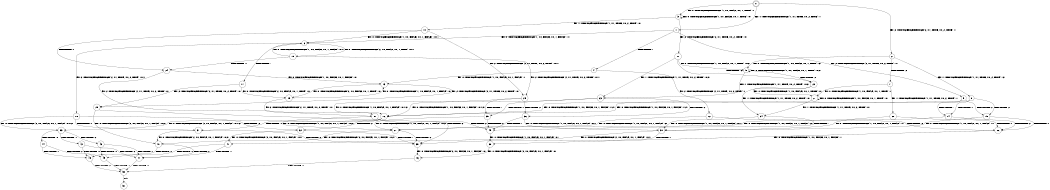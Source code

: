 digraph BCG {
size = "7, 10.5";
center = TRUE;
node [shape = circle];
0 [peripheries = 2];
0 -> 1 [label = "EX !1 !ATOMIC_EXCH_BRANCH (1, +1, TRUE, +0, 2, TRUE) !::"];
0 -> 2 [label = "EX !2 !ATOMIC_EXCH_BRANCH (2, +1, TRUE, +0, 2, TRUE) !::"];
0 -> 3 [label = "EX !0 !ATOMIC_EXCH_BRANCH (1, +0, FALSE, +0, 1, TRUE) !::"];
1 -> 4 [label = "TERMINATE !1"];
1 -> 5 [label = "EX !2 !ATOMIC_EXCH_BRANCH (2, +1, TRUE, +0, 2, TRUE) !:1:"];
1 -> 6 [label = "EX !0 !ATOMIC_EXCH_BRANCH (1, +0, FALSE, +0, 1, FALSE) !:1:"];
2 -> 7 [label = "TERMINATE !2"];
2 -> 8 [label = "EX !1 !ATOMIC_EXCH_BRANCH (1, +1, TRUE, +0, 2, TRUE) !:2:"];
2 -> 9 [label = "EX !0 !ATOMIC_EXCH_BRANCH (1, +0, FALSE, +0, 1, TRUE) !:2:"];
3 -> 10 [label = "EX !1 !ATOMIC_EXCH_BRANCH (1, +1, TRUE, +0, 2, TRUE) !:0:"];
3 -> 11 [label = "EX !2 !ATOMIC_EXCH_BRANCH (2, +1, TRUE, +0, 2, TRUE) !:0:"];
3 -> 3 [label = "EX !0 !ATOMIC_EXCH_BRANCH (1, +0, FALSE, +0, 1, TRUE) !:0:"];
4 -> 12 [label = "EX !2 !ATOMIC_EXCH_BRANCH (2, +1, TRUE, +0, 2, TRUE) !::"];
4 -> 13 [label = "EX !0 !ATOMIC_EXCH_BRANCH (1, +0, FALSE, +0, 1, FALSE) !::"];
5 -> 14 [label = "TERMINATE !1"];
5 -> 15 [label = "TERMINATE !2"];
5 -> 16 [label = "EX !0 !ATOMIC_EXCH_BRANCH (1, +0, FALSE, +0, 1, FALSE) !:1:2:"];
6 -> 17 [label = "TERMINATE !1"];
6 -> 18 [label = "EX !2 !ATOMIC_EXCH_BRANCH (2, +1, TRUE, +0, 2, TRUE) !:0:1:"];
6 -> 19 [label = "EX !0 !ATOMIC_EXCH_BRANCH (2, +0, FALSE, +0, 1, TRUE) !:0:1:"];
7 -> 20 [label = "EX !1 !ATOMIC_EXCH_BRANCH (1, +1, TRUE, +0, 2, TRUE) !::"];
7 -> 21 [label = "EX !0 !ATOMIC_EXCH_BRANCH (1, +0, FALSE, +0, 1, TRUE) !::"];
8 -> 14 [label = "TERMINATE !1"];
8 -> 15 [label = "TERMINATE !2"];
8 -> 16 [label = "EX !0 !ATOMIC_EXCH_BRANCH (1, +0, FALSE, +0, 1, FALSE) !:1:2:"];
9 -> 22 [label = "TERMINATE !2"];
9 -> 23 [label = "EX !1 !ATOMIC_EXCH_BRANCH (1, +1, TRUE, +0, 2, TRUE) !:0:2:"];
9 -> 9 [label = "EX !0 !ATOMIC_EXCH_BRANCH (1, +0, FALSE, +0, 1, TRUE) !:0:2:"];
10 -> 24 [label = "TERMINATE !1"];
10 -> 25 [label = "EX !2 !ATOMIC_EXCH_BRANCH (2, +1, TRUE, +0, 2, TRUE) !:0:1:"];
10 -> 6 [label = "EX !0 !ATOMIC_EXCH_BRANCH (1, +0, FALSE, +0, 1, FALSE) !:0:1:"];
11 -> 22 [label = "TERMINATE !2"];
11 -> 23 [label = "EX !1 !ATOMIC_EXCH_BRANCH (1, +1, TRUE, +0, 2, TRUE) !:0:2:"];
11 -> 9 [label = "EX !0 !ATOMIC_EXCH_BRANCH (1, +0, FALSE, +0, 1, TRUE) !:0:2:"];
12 -> 26 [label = "TERMINATE !2"];
12 -> 27 [label = "EX !0 !ATOMIC_EXCH_BRANCH (1, +0, FALSE, +0, 1, FALSE) !:2:"];
13 -> 28 [label = "EX !2 !ATOMIC_EXCH_BRANCH (2, +1, TRUE, +0, 2, TRUE) !:0:"];
13 -> 29 [label = "EX !0 !ATOMIC_EXCH_BRANCH (2, +0, FALSE, +0, 1, TRUE) !:0:"];
14 -> 26 [label = "TERMINATE !2"];
14 -> 27 [label = "EX !0 !ATOMIC_EXCH_BRANCH (1, +0, FALSE, +0, 1, FALSE) !:2:"];
15 -> 26 [label = "TERMINATE !1"];
15 -> 30 [label = "EX !0 !ATOMIC_EXCH_BRANCH (1, +0, FALSE, +0, 1, FALSE) !:1:"];
16 -> 31 [label = "TERMINATE !1"];
16 -> 32 [label = "TERMINATE !2"];
16 -> 33 [label = "EX !0 !ATOMIC_EXCH_BRANCH (2, +0, FALSE, +0, 1, FALSE) !:0:1:2:"];
17 -> 29 [label = "EX !0 !ATOMIC_EXCH_BRANCH (2, +0, FALSE, +0, 1, TRUE) !:0:"];
17 -> 28 [label = "EX !2 !ATOMIC_EXCH_BRANCH (2, +1, TRUE, +0, 2, TRUE) !:0:"];
18 -> 31 [label = "TERMINATE !1"];
18 -> 32 [label = "TERMINATE !2"];
18 -> 33 [label = "EX !0 !ATOMIC_EXCH_BRANCH (2, +0, FALSE, +0, 1, FALSE) !:0:1:2:"];
19 -> 24 [label = "TERMINATE !1"];
19 -> 25 [label = "EX !2 !ATOMIC_EXCH_BRANCH (2, +1, TRUE, +0, 2, TRUE) !:0:1:"];
19 -> 6 [label = "EX !0 !ATOMIC_EXCH_BRANCH (1, +0, FALSE, +0, 1, FALSE) !:0:1:"];
20 -> 26 [label = "TERMINATE !1"];
20 -> 30 [label = "EX !0 !ATOMIC_EXCH_BRANCH (1, +0, FALSE, +0, 1, FALSE) !:1:"];
21 -> 34 [label = "EX !1 !ATOMIC_EXCH_BRANCH (1, +1, TRUE, +0, 2, TRUE) !:0:"];
21 -> 21 [label = "EX !0 !ATOMIC_EXCH_BRANCH (1, +0, FALSE, +0, 1, TRUE) !:0:"];
22 -> 21 [label = "EX !0 !ATOMIC_EXCH_BRANCH (1, +0, FALSE, +0, 1, TRUE) !:0:"];
22 -> 34 [label = "EX !1 !ATOMIC_EXCH_BRANCH (1, +1, TRUE, +0, 2, TRUE) !:0:"];
23 -> 35 [label = "TERMINATE !1"];
23 -> 36 [label = "TERMINATE !2"];
23 -> 16 [label = "EX !0 !ATOMIC_EXCH_BRANCH (1, +0, FALSE, +0, 1, FALSE) !:0:1:2:"];
24 -> 13 [label = "EX !0 !ATOMIC_EXCH_BRANCH (1, +0, FALSE, +0, 1, FALSE) !:0:"];
24 -> 37 [label = "EX !2 !ATOMIC_EXCH_BRANCH (2, +1, TRUE, +0, 2, TRUE) !:0:"];
25 -> 35 [label = "TERMINATE !1"];
25 -> 36 [label = "TERMINATE !2"];
25 -> 16 [label = "EX !0 !ATOMIC_EXCH_BRANCH (1, +0, FALSE, +0, 1, FALSE) !:0:1:2:"];
26 -> 38 [label = "EX !0 !ATOMIC_EXCH_BRANCH (1, +0, FALSE, +0, 1, FALSE) !::"];
27 -> 39 [label = "TERMINATE !2"];
27 -> 40 [label = "EX !0 !ATOMIC_EXCH_BRANCH (2, +0, FALSE, +0, 1, FALSE) !:0:2:"];
28 -> 39 [label = "TERMINATE !2"];
28 -> 40 [label = "EX !0 !ATOMIC_EXCH_BRANCH (2, +0, FALSE, +0, 1, FALSE) !:0:2:"];
29 -> 37 [label = "EX !2 !ATOMIC_EXCH_BRANCH (2, +1, TRUE, +0, 2, TRUE) !:0:"];
29 -> 13 [label = "EX !0 !ATOMIC_EXCH_BRANCH (1, +0, FALSE, +0, 1, FALSE) !:0:"];
30 -> 39 [label = "TERMINATE !1"];
30 -> 41 [label = "EX !0 !ATOMIC_EXCH_BRANCH (2, +0, FALSE, +0, 1, FALSE) !:0:1:"];
31 -> 40 [label = "EX !0 !ATOMIC_EXCH_BRANCH (2, +0, FALSE, +0, 1, FALSE) !:0:2:"];
31 -> 39 [label = "TERMINATE !2"];
32 -> 41 [label = "EX !0 !ATOMIC_EXCH_BRANCH (2, +0, FALSE, +0, 1, FALSE) !:0:1:"];
32 -> 39 [label = "TERMINATE !1"];
33 -> 42 [label = "TERMINATE !1"];
33 -> 43 [label = "TERMINATE !2"];
33 -> 44 [label = "TERMINATE !0"];
34 -> 45 [label = "TERMINATE !1"];
34 -> 30 [label = "EX !0 !ATOMIC_EXCH_BRANCH (1, +0, FALSE, +0, 1, FALSE) !:0:1:"];
35 -> 27 [label = "EX !0 !ATOMIC_EXCH_BRANCH (1, +0, FALSE, +0, 1, FALSE) !:0:2:"];
35 -> 45 [label = "TERMINATE !2"];
36 -> 30 [label = "EX !0 !ATOMIC_EXCH_BRANCH (1, +0, FALSE, +0, 1, FALSE) !:0:1:"];
36 -> 45 [label = "TERMINATE !1"];
37 -> 45 [label = "TERMINATE !2"];
37 -> 27 [label = "EX !0 !ATOMIC_EXCH_BRANCH (1, +0, FALSE, +0, 1, FALSE) !:0:2:"];
38 -> 46 [label = "EX !0 !ATOMIC_EXCH_BRANCH (2, +0, FALSE, +0, 1, FALSE) !:0:"];
39 -> 46 [label = "EX !0 !ATOMIC_EXCH_BRANCH (2, +0, FALSE, +0, 1, FALSE) !:0:"];
40 -> 47 [label = "TERMINATE !2"];
40 -> 48 [label = "TERMINATE !0"];
41 -> 47 [label = "TERMINATE !1"];
41 -> 49 [label = "TERMINATE !0"];
42 -> 47 [label = "TERMINATE !2"];
42 -> 48 [label = "TERMINATE !0"];
43 -> 47 [label = "TERMINATE !1"];
43 -> 49 [label = "TERMINATE !0"];
44 -> 48 [label = "TERMINATE !1"];
44 -> 49 [label = "TERMINATE !2"];
45 -> 38 [label = "EX !0 !ATOMIC_EXCH_BRANCH (1, +0, FALSE, +0, 1, FALSE) !:0:"];
46 -> 50 [label = "TERMINATE !0"];
47 -> 50 [label = "TERMINATE !0"];
48 -> 50 [label = "TERMINATE !2"];
49 -> 50 [label = "TERMINATE !1"];
50 -> 51 [label = "exit"];
}
